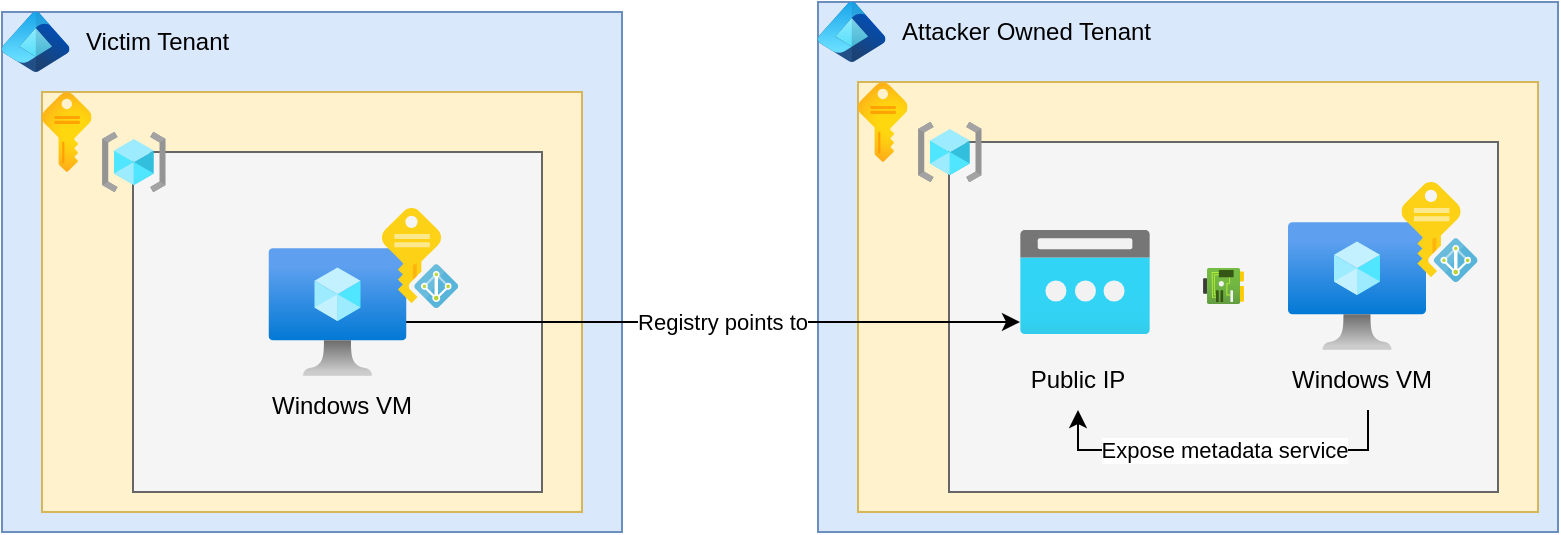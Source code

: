 <mxfile version="24.7.8">
  <diagram name="Page-1" id="XtCaLiZJ1bmyujUjhnYy">
    <mxGraphModel dx="1143" dy="737" grid="1" gridSize="10" guides="1" tooltips="1" connect="1" arrows="1" fold="1" page="1" pageScale="1" pageWidth="827" pageHeight="1169" math="0" shadow="0">
      <root>
        <mxCell id="0" />
        <mxCell id="1" parent="0" />
        <mxCell id="Kbczfi6OtLeb59_qnrYI-1" value="" style="rounded=0;whiteSpace=wrap;html=1;fillColor=#dae8fc;strokeColor=#6c8ebf;" vertex="1" parent="1">
          <mxGeometry x="10" y="80" width="310" height="260" as="geometry" />
        </mxCell>
        <mxCell id="Kbczfi6OtLeb59_qnrYI-3" value="Victim Tenant" style="text;html=1;align=left;verticalAlign=middle;whiteSpace=wrap;rounded=0;" vertex="1" parent="1">
          <mxGeometry x="50" y="80" width="130" height="30" as="geometry" />
        </mxCell>
        <mxCell id="Kbczfi6OtLeb59_qnrYI-4" value="" style="image;aspect=fixed;html=1;points=[];align=center;fontSize=12;image=img/lib/azure2/other/Entra_Identity.svg;" vertex="1" parent="1">
          <mxGeometry x="10" y="80" width="33.75" height="30" as="geometry" />
        </mxCell>
        <mxCell id="Kbczfi6OtLeb59_qnrYI-5" value="" style="rounded=0;whiteSpace=wrap;html=1;fillColor=#fff2cc;strokeColor=#d6b656;" vertex="1" parent="1">
          <mxGeometry x="30" y="120" width="270" height="210" as="geometry" />
        </mxCell>
        <mxCell id="Kbczfi6OtLeb59_qnrYI-6" value="" style="image;aspect=fixed;html=1;points=[];align=center;fontSize=12;image=img/lib/azure2/general/Subscriptions.svg;" vertex="1" parent="1">
          <mxGeometry x="30" y="120" width="24.79" height="40" as="geometry" />
        </mxCell>
        <mxCell id="Kbczfi6OtLeb59_qnrYI-8" value="" style="rounded=0;whiteSpace=wrap;html=1;fillColor=#f5f5f5;strokeColor=#666666;fontColor=#333333;" vertex="1" parent="1">
          <mxGeometry x="75.5" y="150" width="204.5" height="170" as="geometry" />
        </mxCell>
        <mxCell id="Kbczfi6OtLeb59_qnrYI-7" value="" style="image;aspect=fixed;html=1;points=[];align=center;fontSize=12;image=img/lib/azure2/general/Resource_Groups.svg;" vertex="1" parent="1">
          <mxGeometry x="60" y="140" width="31.88" height="30" as="geometry" />
        </mxCell>
        <mxCell id="Kbczfi6OtLeb59_qnrYI-10" value="Windows VM" style="text;html=1;align=left;verticalAlign=middle;whiteSpace=wrap;rounded=0;" vertex="1" parent="1">
          <mxGeometry x="143.25" y="262" width="80" height="30" as="geometry" />
        </mxCell>
        <mxCell id="Kbczfi6OtLeb59_qnrYI-12" value="" style="rounded=0;whiteSpace=wrap;html=1;fillColor=#dae8fc;strokeColor=#6c8ebf;" vertex="1" parent="1">
          <mxGeometry x="418" y="75" width="370" height="265" as="geometry" />
        </mxCell>
        <mxCell id="Kbczfi6OtLeb59_qnrYI-13" value="Attacker Owned Tenant" style="text;html=1;align=left;verticalAlign=middle;whiteSpace=wrap;rounded=0;" vertex="1" parent="1">
          <mxGeometry x="458" y="75" width="130" height="30" as="geometry" />
        </mxCell>
        <mxCell id="Kbczfi6OtLeb59_qnrYI-14" value="" style="image;aspect=fixed;html=1;points=[];align=center;fontSize=12;image=img/lib/azure2/other/Entra_Identity.svg;" vertex="1" parent="1">
          <mxGeometry x="418" y="75" width="33.75" height="30" as="geometry" />
        </mxCell>
        <mxCell id="Kbczfi6OtLeb59_qnrYI-15" value="" style="rounded=0;whiteSpace=wrap;html=1;fillColor=#fff2cc;strokeColor=#d6b656;" vertex="1" parent="1">
          <mxGeometry x="438" y="115" width="340" height="215" as="geometry" />
        </mxCell>
        <mxCell id="Kbczfi6OtLeb59_qnrYI-16" value="" style="image;aspect=fixed;html=1;points=[];align=center;fontSize=12;image=img/lib/azure2/general/Subscriptions.svg;" vertex="1" parent="1">
          <mxGeometry x="438" y="115" width="24.79" height="40" as="geometry" />
        </mxCell>
        <mxCell id="Kbczfi6OtLeb59_qnrYI-17" value="" style="rounded=0;whiteSpace=wrap;html=1;fillColor=#f5f5f5;strokeColor=#666666;fontColor=#333333;" vertex="1" parent="1">
          <mxGeometry x="483.5" y="145" width="274.5" height="175" as="geometry" />
        </mxCell>
        <mxCell id="Kbczfi6OtLeb59_qnrYI-18" value="" style="image;aspect=fixed;html=1;points=[];align=center;fontSize=12;image=img/lib/azure2/general/Resource_Groups.svg;" vertex="1" parent="1">
          <mxGeometry x="468" y="135" width="31.88" height="30" as="geometry" />
        </mxCell>
        <mxCell id="Kbczfi6OtLeb59_qnrYI-19" value="" style="image;aspect=fixed;html=1;points=[];align=center;fontSize=12;image=img/lib/azure2/compute/Virtual_Machine.svg;" vertex="1" parent="1">
          <mxGeometry x="653" y="185" width="69" height="64" as="geometry" />
        </mxCell>
        <mxCell id="Kbczfi6OtLeb59_qnrYI-26" style="edgeStyle=orthogonalEdgeStyle;rounded=0;orthogonalLoop=1;jettySize=auto;html=1;entryX=0.5;entryY=1;entryDx=0;entryDy=0;exitX=0.5;exitY=1;exitDx=0;exitDy=0;" edge="1" parent="1" source="Kbczfi6OtLeb59_qnrYI-20" target="Kbczfi6OtLeb59_qnrYI-24">
          <mxGeometry relative="1" as="geometry" />
        </mxCell>
        <mxCell id="Kbczfi6OtLeb59_qnrYI-27" value="Expose metadata service" style="edgeLabel;html=1;align=center;verticalAlign=middle;resizable=0;points=[];" vertex="1" connectable="0" parent="Kbczfi6OtLeb59_qnrYI-26">
          <mxGeometry relative="1" as="geometry">
            <mxPoint as="offset" />
          </mxGeometry>
        </mxCell>
        <mxCell id="Kbczfi6OtLeb59_qnrYI-20" value="Windows VM" style="text;html=1;align=left;verticalAlign=middle;whiteSpace=wrap;rounded=0;" vertex="1" parent="1">
          <mxGeometry x="653" y="249" width="80" height="30" as="geometry" />
        </mxCell>
        <mxCell id="Kbczfi6OtLeb59_qnrYI-21" value="" style="image;sketch=0;aspect=fixed;html=1;points=[];align=center;fontSize=12;image=img/lib/mscae/Managed_Identities.svg;" vertex="1" parent="1">
          <mxGeometry x="709.75" y="165" width="38" height="50" as="geometry" />
        </mxCell>
        <mxCell id="Kbczfi6OtLeb59_qnrYI-22" value="" style="image;aspect=fixed;html=1;points=[];align=center;fontSize=12;image=img/lib/azure2/networking/Public_IP_Addresses.svg;" vertex="1" parent="1">
          <mxGeometry x="519" y="189" width="65" height="52" as="geometry" />
        </mxCell>
        <mxCell id="Kbczfi6OtLeb59_qnrYI-23" value="" style="image;aspect=fixed;html=1;points=[];align=center;fontSize=12;image=img/lib/azure2/networking/Network_Interfaces.svg;" vertex="1" parent="1">
          <mxGeometry x="610.55" y="208" width="20.4" height="18" as="geometry" />
        </mxCell>
        <mxCell id="Kbczfi6OtLeb59_qnrYI-24" value="Public IP" style="text;html=1;align=center;verticalAlign=middle;whiteSpace=wrap;rounded=0;" vertex="1" parent="1">
          <mxGeometry x="508" y="249" width="80" height="30" as="geometry" />
        </mxCell>
        <mxCell id="Kbczfi6OtLeb59_qnrYI-28" style="edgeStyle=orthogonalEdgeStyle;rounded=0;orthogonalLoop=1;jettySize=auto;html=1;exitX=0.938;exitY=0.547;exitDx=0;exitDy=0;exitPerimeter=0;" edge="1" parent="1" source="Kbczfi6OtLeb59_qnrYI-9" target="Kbczfi6OtLeb59_qnrYI-22">
          <mxGeometry relative="1" as="geometry">
            <Array as="points">
              <mxPoint x="208" y="235" />
            </Array>
          </mxGeometry>
        </mxCell>
        <mxCell id="Kbczfi6OtLeb59_qnrYI-29" value="Registry points to" style="edgeLabel;html=1;align=center;verticalAlign=middle;resizable=0;points=[];" vertex="1" connectable="0" parent="Kbczfi6OtLeb59_qnrYI-28">
          <mxGeometry x="-0.164" y="1" relative="1" as="geometry">
            <mxPoint x="33" y="1" as="offset" />
          </mxGeometry>
        </mxCell>
        <mxCell id="Kbczfi6OtLeb59_qnrYI-9" value="" style="image;aspect=fixed;html=1;points=[];align=center;fontSize=12;image=img/lib/azure2/compute/Virtual_Machine.svg;" vertex="1" parent="1">
          <mxGeometry x="143.25" y="198" width="69" height="64" as="geometry" />
        </mxCell>
        <mxCell id="Kbczfi6OtLeb59_qnrYI-11" value="" style="image;sketch=0;aspect=fixed;html=1;points=[];align=center;fontSize=12;image=img/lib/mscae/Managed_Identities.svg;" vertex="1" parent="1">
          <mxGeometry x="200" y="178" width="38" height="50" as="geometry" />
        </mxCell>
      </root>
    </mxGraphModel>
  </diagram>
</mxfile>
